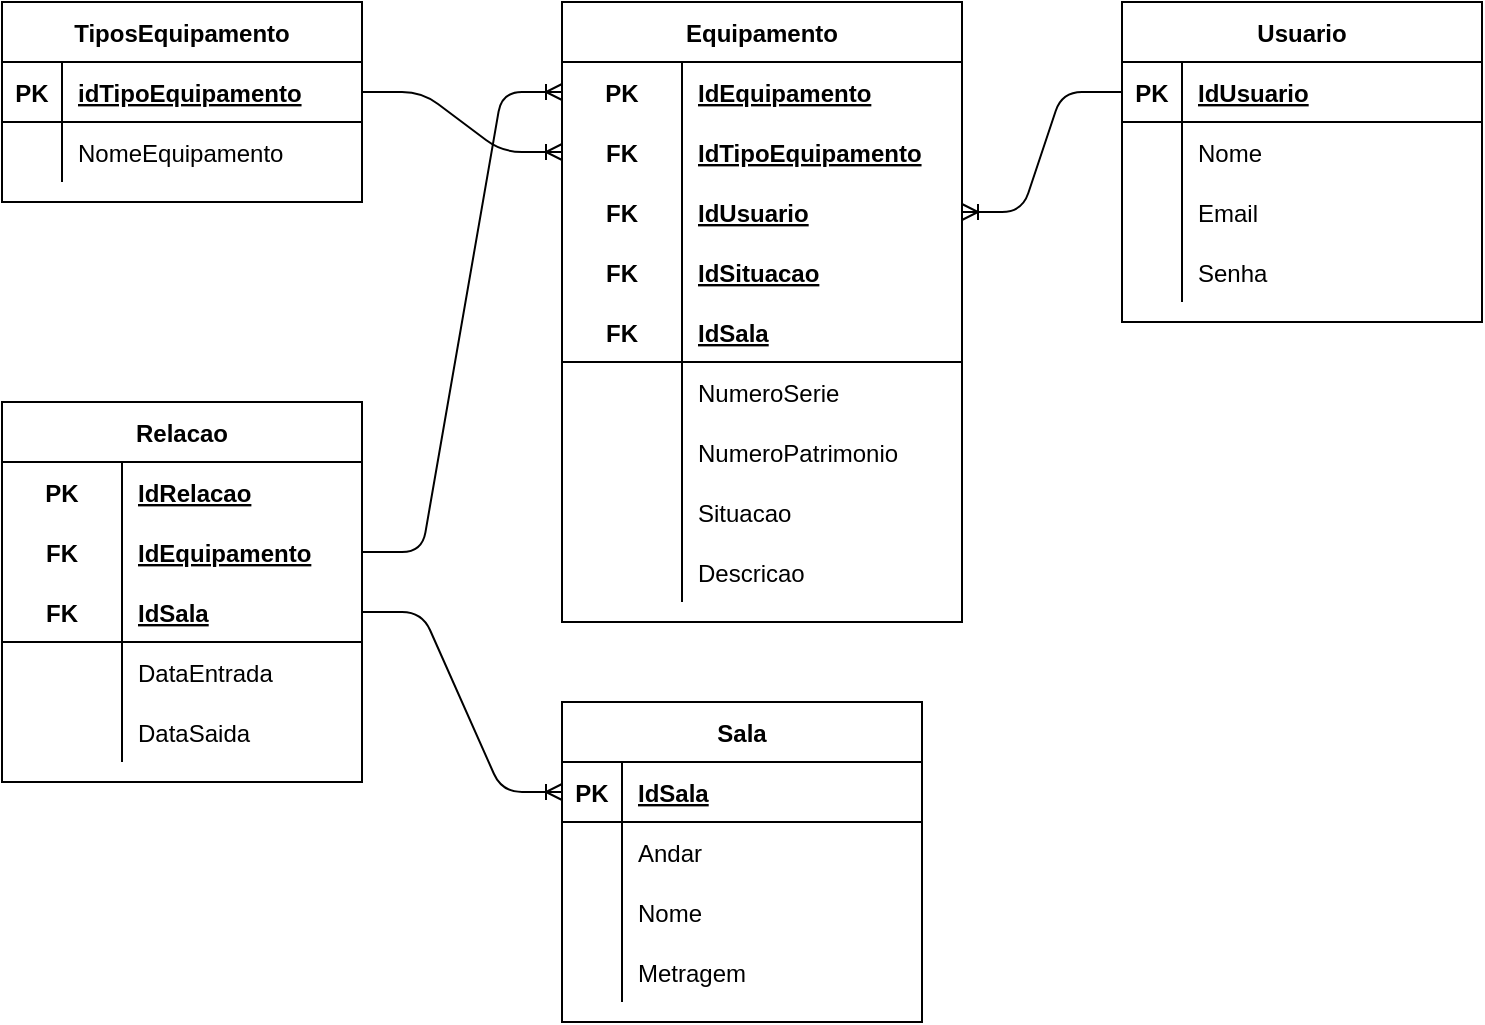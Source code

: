 <mxfile version="14.9.4" type="device"><diagram id="HSbzaU0L8GzWRoV1Gt3s" name="Page-1"><mxGraphModel dx="973" dy="532" grid="1" gridSize="10" guides="1" tooltips="1" connect="1" arrows="1" fold="1" page="1" pageScale="1" pageWidth="827" pageHeight="1169" math="0" shadow="0"><root><mxCell id="0"/><mxCell id="1" parent="0"/><mxCell id="iWEF6HWpDvfBCoPCTEes-1" value="TiposEquipamento" style="shape=table;startSize=30;container=1;collapsible=1;childLayout=tableLayout;fixedRows=1;rowLines=0;fontStyle=1;align=center;resizeLast=1;" parent="1" vertex="1"><mxGeometry x="40" y="40" width="180" height="100" as="geometry"/></mxCell><mxCell id="iWEF6HWpDvfBCoPCTEes-2" value="" style="shape=partialRectangle;collapsible=0;dropTarget=0;pointerEvents=0;fillColor=none;top=0;left=0;bottom=1;right=0;points=[[0,0.5],[1,0.5]];portConstraint=eastwest;" parent="iWEF6HWpDvfBCoPCTEes-1" vertex="1"><mxGeometry y="30" width="180" height="30" as="geometry"/></mxCell><mxCell id="iWEF6HWpDvfBCoPCTEes-3" value="PK" style="shape=partialRectangle;connectable=0;fillColor=none;top=0;left=0;bottom=0;right=0;fontStyle=1;overflow=hidden;" parent="iWEF6HWpDvfBCoPCTEes-2" vertex="1"><mxGeometry width="30" height="30" as="geometry"/></mxCell><mxCell id="iWEF6HWpDvfBCoPCTEes-4" value="idTipoEquipamento" style="shape=partialRectangle;connectable=0;fillColor=none;top=0;left=0;bottom=0;right=0;align=left;spacingLeft=6;fontStyle=5;overflow=hidden;" parent="iWEF6HWpDvfBCoPCTEes-2" vertex="1"><mxGeometry x="30" width="150" height="30" as="geometry"/></mxCell><mxCell id="iWEF6HWpDvfBCoPCTEes-5" value="" style="shape=partialRectangle;collapsible=0;dropTarget=0;pointerEvents=0;fillColor=none;top=0;left=0;bottom=0;right=0;points=[[0,0.5],[1,0.5]];portConstraint=eastwest;" parent="iWEF6HWpDvfBCoPCTEes-1" vertex="1"><mxGeometry y="60" width="180" height="30" as="geometry"/></mxCell><mxCell id="iWEF6HWpDvfBCoPCTEes-6" value="" style="shape=partialRectangle;connectable=0;fillColor=none;top=0;left=0;bottom=0;right=0;editable=1;overflow=hidden;" parent="iWEF6HWpDvfBCoPCTEes-5" vertex="1"><mxGeometry width="30" height="30" as="geometry"/></mxCell><mxCell id="iWEF6HWpDvfBCoPCTEes-7" value="NomeEquipamento" style="shape=partialRectangle;connectable=0;fillColor=none;top=0;left=0;bottom=0;right=0;align=left;spacingLeft=6;overflow=hidden;" parent="iWEF6HWpDvfBCoPCTEes-5" vertex="1"><mxGeometry x="30" width="150" height="30" as="geometry"/></mxCell><mxCell id="iWEF6HWpDvfBCoPCTEes-27" value="Sala" style="shape=table;startSize=30;container=1;collapsible=1;childLayout=tableLayout;fixedRows=1;rowLines=0;fontStyle=1;align=center;resizeLast=1;" parent="1" vertex="1"><mxGeometry x="320" y="390" width="180" height="160" as="geometry"/></mxCell><mxCell id="iWEF6HWpDvfBCoPCTEes-28" value="" style="shape=partialRectangle;collapsible=0;dropTarget=0;pointerEvents=0;fillColor=none;top=0;left=0;bottom=1;right=0;points=[[0,0.5],[1,0.5]];portConstraint=eastwest;" parent="iWEF6HWpDvfBCoPCTEes-27" vertex="1"><mxGeometry y="30" width="180" height="30" as="geometry"/></mxCell><mxCell id="iWEF6HWpDvfBCoPCTEes-29" value="PK" style="shape=partialRectangle;connectable=0;fillColor=none;top=0;left=0;bottom=0;right=0;fontStyle=1;overflow=hidden;" parent="iWEF6HWpDvfBCoPCTEes-28" vertex="1"><mxGeometry width="30" height="30" as="geometry"/></mxCell><mxCell id="iWEF6HWpDvfBCoPCTEes-30" value="IdSala" style="shape=partialRectangle;connectable=0;fillColor=none;top=0;left=0;bottom=0;right=0;align=left;spacingLeft=6;fontStyle=5;overflow=hidden;" parent="iWEF6HWpDvfBCoPCTEes-28" vertex="1"><mxGeometry x="30" width="150" height="30" as="geometry"/></mxCell><mxCell id="iWEF6HWpDvfBCoPCTEes-31" value="" style="shape=partialRectangle;collapsible=0;dropTarget=0;pointerEvents=0;fillColor=none;top=0;left=0;bottom=0;right=0;points=[[0,0.5],[1,0.5]];portConstraint=eastwest;" parent="iWEF6HWpDvfBCoPCTEes-27" vertex="1"><mxGeometry y="60" width="180" height="30" as="geometry"/></mxCell><mxCell id="iWEF6HWpDvfBCoPCTEes-32" value="" style="shape=partialRectangle;connectable=0;fillColor=none;top=0;left=0;bottom=0;right=0;editable=1;overflow=hidden;" parent="iWEF6HWpDvfBCoPCTEes-31" vertex="1"><mxGeometry width="30" height="30" as="geometry"/></mxCell><mxCell id="iWEF6HWpDvfBCoPCTEes-33" value="Andar" style="shape=partialRectangle;connectable=0;fillColor=none;top=0;left=0;bottom=0;right=0;align=left;spacingLeft=6;overflow=hidden;" parent="iWEF6HWpDvfBCoPCTEes-31" vertex="1"><mxGeometry x="30" width="150" height="30" as="geometry"/></mxCell><mxCell id="iWEF6HWpDvfBCoPCTEes-34" value="" style="shape=partialRectangle;collapsible=0;dropTarget=0;pointerEvents=0;fillColor=none;top=0;left=0;bottom=0;right=0;points=[[0,0.5],[1,0.5]];portConstraint=eastwest;" parent="iWEF6HWpDvfBCoPCTEes-27" vertex="1"><mxGeometry y="90" width="180" height="30" as="geometry"/></mxCell><mxCell id="iWEF6HWpDvfBCoPCTEes-35" value="" style="shape=partialRectangle;connectable=0;fillColor=none;top=0;left=0;bottom=0;right=0;editable=1;overflow=hidden;" parent="iWEF6HWpDvfBCoPCTEes-34" vertex="1"><mxGeometry width="30" height="30" as="geometry"/></mxCell><mxCell id="iWEF6HWpDvfBCoPCTEes-36" value="Nome" style="shape=partialRectangle;connectable=0;fillColor=none;top=0;left=0;bottom=0;right=0;align=left;spacingLeft=6;overflow=hidden;" parent="iWEF6HWpDvfBCoPCTEes-34" vertex="1"><mxGeometry x="30" width="150" height="30" as="geometry"/></mxCell><mxCell id="iWEF6HWpDvfBCoPCTEes-37" value="" style="shape=partialRectangle;collapsible=0;dropTarget=0;pointerEvents=0;fillColor=none;top=0;left=0;bottom=0;right=0;points=[[0,0.5],[1,0.5]];portConstraint=eastwest;" parent="iWEF6HWpDvfBCoPCTEes-27" vertex="1"><mxGeometry y="120" width="180" height="30" as="geometry"/></mxCell><mxCell id="iWEF6HWpDvfBCoPCTEes-38" value="" style="shape=partialRectangle;connectable=0;fillColor=none;top=0;left=0;bottom=0;right=0;editable=1;overflow=hidden;" parent="iWEF6HWpDvfBCoPCTEes-37" vertex="1"><mxGeometry width="30" height="30" as="geometry"/></mxCell><mxCell id="iWEF6HWpDvfBCoPCTEes-39" value="Metragem" style="shape=partialRectangle;connectable=0;fillColor=none;top=0;left=0;bottom=0;right=0;align=left;spacingLeft=6;overflow=hidden;" parent="iWEF6HWpDvfBCoPCTEes-37" vertex="1"><mxGeometry x="30" width="150" height="30" as="geometry"/></mxCell><mxCell id="iWEF6HWpDvfBCoPCTEes-40" value="Usuario" style="shape=table;startSize=30;container=1;collapsible=1;childLayout=tableLayout;fixedRows=1;rowLines=0;fontStyle=1;align=center;resizeLast=1;" parent="1" vertex="1"><mxGeometry x="600" y="40" width="180" height="160" as="geometry"/></mxCell><mxCell id="iWEF6HWpDvfBCoPCTEes-41" value="" style="shape=partialRectangle;collapsible=0;dropTarget=0;pointerEvents=0;fillColor=none;top=0;left=0;bottom=1;right=0;points=[[0,0.5],[1,0.5]];portConstraint=eastwest;" parent="iWEF6HWpDvfBCoPCTEes-40" vertex="1"><mxGeometry y="30" width="180" height="30" as="geometry"/></mxCell><mxCell id="iWEF6HWpDvfBCoPCTEes-42" value="PK" style="shape=partialRectangle;connectable=0;fillColor=none;top=0;left=0;bottom=0;right=0;fontStyle=1;overflow=hidden;" parent="iWEF6HWpDvfBCoPCTEes-41" vertex="1"><mxGeometry width="30" height="30" as="geometry"/></mxCell><mxCell id="iWEF6HWpDvfBCoPCTEes-43" value="IdUsuario" style="shape=partialRectangle;connectable=0;fillColor=none;top=0;left=0;bottom=0;right=0;align=left;spacingLeft=6;fontStyle=5;overflow=hidden;" parent="iWEF6HWpDvfBCoPCTEes-41" vertex="1"><mxGeometry x="30" width="150" height="30" as="geometry"/></mxCell><mxCell id="iWEF6HWpDvfBCoPCTEes-44" value="" style="shape=partialRectangle;collapsible=0;dropTarget=0;pointerEvents=0;fillColor=none;top=0;left=0;bottom=0;right=0;points=[[0,0.5],[1,0.5]];portConstraint=eastwest;" parent="iWEF6HWpDvfBCoPCTEes-40" vertex="1"><mxGeometry y="60" width="180" height="30" as="geometry"/></mxCell><mxCell id="iWEF6HWpDvfBCoPCTEes-45" value="" style="shape=partialRectangle;connectable=0;fillColor=none;top=0;left=0;bottom=0;right=0;editable=1;overflow=hidden;" parent="iWEF6HWpDvfBCoPCTEes-44" vertex="1"><mxGeometry width="30" height="30" as="geometry"/></mxCell><mxCell id="iWEF6HWpDvfBCoPCTEes-46" value="Nome" style="shape=partialRectangle;connectable=0;fillColor=none;top=0;left=0;bottom=0;right=0;align=left;spacingLeft=6;overflow=hidden;" parent="iWEF6HWpDvfBCoPCTEes-44" vertex="1"><mxGeometry x="30" width="150" height="30" as="geometry"/></mxCell><mxCell id="iWEF6HWpDvfBCoPCTEes-47" value="" style="shape=partialRectangle;collapsible=0;dropTarget=0;pointerEvents=0;fillColor=none;top=0;left=0;bottom=0;right=0;points=[[0,0.5],[1,0.5]];portConstraint=eastwest;" parent="iWEF6HWpDvfBCoPCTEes-40" vertex="1"><mxGeometry y="90" width="180" height="30" as="geometry"/></mxCell><mxCell id="iWEF6HWpDvfBCoPCTEes-48" value="" style="shape=partialRectangle;connectable=0;fillColor=none;top=0;left=0;bottom=0;right=0;editable=1;overflow=hidden;" parent="iWEF6HWpDvfBCoPCTEes-47" vertex="1"><mxGeometry width="30" height="30" as="geometry"/></mxCell><mxCell id="iWEF6HWpDvfBCoPCTEes-49" value="Email" style="shape=partialRectangle;connectable=0;fillColor=none;top=0;left=0;bottom=0;right=0;align=left;spacingLeft=6;overflow=hidden;" parent="iWEF6HWpDvfBCoPCTEes-47" vertex="1"><mxGeometry x="30" width="150" height="30" as="geometry"/></mxCell><mxCell id="iWEF6HWpDvfBCoPCTEes-50" value="" style="shape=partialRectangle;collapsible=0;dropTarget=0;pointerEvents=0;fillColor=none;top=0;left=0;bottom=0;right=0;points=[[0,0.5],[1,0.5]];portConstraint=eastwest;" parent="iWEF6HWpDvfBCoPCTEes-40" vertex="1"><mxGeometry y="120" width="180" height="30" as="geometry"/></mxCell><mxCell id="iWEF6HWpDvfBCoPCTEes-51" value="" style="shape=partialRectangle;connectable=0;fillColor=none;top=0;left=0;bottom=0;right=0;editable=1;overflow=hidden;" parent="iWEF6HWpDvfBCoPCTEes-50" vertex="1"><mxGeometry width="30" height="30" as="geometry"/></mxCell><mxCell id="iWEF6HWpDvfBCoPCTEes-52" value="Senha" style="shape=partialRectangle;connectable=0;fillColor=none;top=0;left=0;bottom=0;right=0;align=left;spacingLeft=6;overflow=hidden;" parent="iWEF6HWpDvfBCoPCTEes-50" vertex="1"><mxGeometry x="30" width="150" height="30" as="geometry"/></mxCell><mxCell id="iWEF6HWpDvfBCoPCTEes-69" value="Equipamento" style="shape=table;startSize=30;container=1;collapsible=1;childLayout=tableLayout;fixedRows=1;rowLines=0;fontStyle=1;align=center;resizeLast=1;" parent="1" vertex="1"><mxGeometry x="320" y="40" width="200" height="310" as="geometry"/></mxCell><mxCell id="iWEF6HWpDvfBCoPCTEes-70" value="" style="shape=partialRectangle;collapsible=0;dropTarget=0;pointerEvents=0;fillColor=none;top=0;left=0;bottom=0;right=0;points=[[0,0.5],[1,0.5]];portConstraint=eastwest;" parent="iWEF6HWpDvfBCoPCTEes-69" vertex="1"><mxGeometry y="30" width="200" height="30" as="geometry"/></mxCell><mxCell id="iWEF6HWpDvfBCoPCTEes-71" value="PK" style="shape=partialRectangle;connectable=0;fillColor=none;top=0;left=0;bottom=0;right=0;fontStyle=1;overflow=hidden;" parent="iWEF6HWpDvfBCoPCTEes-70" vertex="1"><mxGeometry width="60" height="30" as="geometry"/></mxCell><mxCell id="iWEF6HWpDvfBCoPCTEes-72" value="IdEquipamento" style="shape=partialRectangle;connectable=0;fillColor=none;top=0;left=0;bottom=0;right=0;align=left;spacingLeft=6;fontStyle=5;overflow=hidden;" parent="iWEF6HWpDvfBCoPCTEes-70" vertex="1"><mxGeometry x="60" width="140" height="30" as="geometry"/></mxCell><mxCell id="iWEF6HWpDvfBCoPCTEes-82" value="" style="shape=partialRectangle;collapsible=0;dropTarget=0;pointerEvents=0;fillColor=none;top=0;left=0;bottom=0;right=0;points=[[0,0.5],[1,0.5]];portConstraint=eastwest;" parent="iWEF6HWpDvfBCoPCTEes-69" vertex="1"><mxGeometry y="60" width="200" height="30" as="geometry"/></mxCell><mxCell id="iWEF6HWpDvfBCoPCTEes-83" value="FK" style="shape=partialRectangle;connectable=0;fillColor=none;top=0;left=0;bottom=0;right=0;fontStyle=1;overflow=hidden;" parent="iWEF6HWpDvfBCoPCTEes-82" vertex="1"><mxGeometry width="60" height="30" as="geometry"/></mxCell><mxCell id="iWEF6HWpDvfBCoPCTEes-84" value="IdTipoEquipamento" style="shape=partialRectangle;connectable=0;fillColor=none;top=0;left=0;bottom=0;right=0;align=left;spacingLeft=6;fontStyle=5;overflow=hidden;" parent="iWEF6HWpDvfBCoPCTEes-82" vertex="1"><mxGeometry x="60" width="140" height="30" as="geometry"/></mxCell><mxCell id="4TEM8fG4UJMwqoZNFLlU-1" value="" style="shape=partialRectangle;collapsible=0;dropTarget=0;pointerEvents=0;fillColor=none;top=0;left=0;bottom=0;right=0;points=[[0,0.5],[1,0.5]];portConstraint=eastwest;" vertex="1" parent="iWEF6HWpDvfBCoPCTEes-69"><mxGeometry y="90" width="200" height="30" as="geometry"/></mxCell><mxCell id="4TEM8fG4UJMwqoZNFLlU-2" value="FK" style="shape=partialRectangle;connectable=0;fillColor=none;top=0;left=0;bottom=0;right=0;fontStyle=1;overflow=hidden;" vertex="1" parent="4TEM8fG4UJMwqoZNFLlU-1"><mxGeometry width="60" height="30" as="geometry"/></mxCell><mxCell id="4TEM8fG4UJMwqoZNFLlU-3" value="IdUsuario" style="shape=partialRectangle;connectable=0;fillColor=none;top=0;left=0;bottom=0;right=0;align=left;spacingLeft=6;fontStyle=5;overflow=hidden;" vertex="1" parent="4TEM8fG4UJMwqoZNFLlU-1"><mxGeometry x="60" width="140" height="30" as="geometry"/></mxCell><mxCell id="iWEF6HWpDvfBCoPCTEes-93" value="" style="shape=partialRectangle;collapsible=0;dropTarget=0;pointerEvents=0;fillColor=none;top=0;left=0;bottom=0;right=0;points=[[0,0.5],[1,0.5]];portConstraint=eastwest;" parent="iWEF6HWpDvfBCoPCTEes-69" vertex="1"><mxGeometry y="120" width="200" height="30" as="geometry"/></mxCell><mxCell id="iWEF6HWpDvfBCoPCTEes-94" value="FK" style="shape=partialRectangle;connectable=0;fillColor=none;top=0;left=0;bottom=0;right=0;fontStyle=1;overflow=hidden;" parent="iWEF6HWpDvfBCoPCTEes-93" vertex="1"><mxGeometry width="60" height="30" as="geometry"/></mxCell><mxCell id="iWEF6HWpDvfBCoPCTEes-95" value="IdSituacao" style="shape=partialRectangle;connectable=0;fillColor=none;top=0;left=0;bottom=0;right=0;align=left;spacingLeft=6;fontStyle=5;overflow=hidden;" parent="iWEF6HWpDvfBCoPCTEes-93" vertex="1"><mxGeometry x="60" width="140" height="30" as="geometry"/></mxCell><mxCell id="iWEF6HWpDvfBCoPCTEes-73" value="" style="shape=partialRectangle;collapsible=0;dropTarget=0;pointerEvents=0;fillColor=none;top=0;left=0;bottom=1;right=0;points=[[0,0.5],[1,0.5]];portConstraint=eastwest;" parent="iWEF6HWpDvfBCoPCTEes-69" vertex="1"><mxGeometry y="150" width="200" height="30" as="geometry"/></mxCell><mxCell id="iWEF6HWpDvfBCoPCTEes-74" value="FK" style="shape=partialRectangle;connectable=0;fillColor=none;top=0;left=0;bottom=0;right=0;fontStyle=1;overflow=hidden;" parent="iWEF6HWpDvfBCoPCTEes-73" vertex="1"><mxGeometry width="60" height="30" as="geometry"/></mxCell><mxCell id="iWEF6HWpDvfBCoPCTEes-75" value="IdSala" style="shape=partialRectangle;connectable=0;fillColor=none;top=0;left=0;bottom=0;right=0;align=left;spacingLeft=6;fontStyle=5;overflow=hidden;" parent="iWEF6HWpDvfBCoPCTEes-73" vertex="1"><mxGeometry x="60" width="140" height="30" as="geometry"/></mxCell><mxCell id="iWEF6HWpDvfBCoPCTEes-76" value="" style="shape=partialRectangle;collapsible=0;dropTarget=0;pointerEvents=0;fillColor=none;top=0;left=0;bottom=0;right=0;points=[[0,0.5],[1,0.5]];portConstraint=eastwest;" parent="iWEF6HWpDvfBCoPCTEes-69" vertex="1"><mxGeometry y="180" width="200" height="30" as="geometry"/></mxCell><mxCell id="iWEF6HWpDvfBCoPCTEes-77" value="" style="shape=partialRectangle;connectable=0;fillColor=none;top=0;left=0;bottom=0;right=0;editable=1;overflow=hidden;" parent="iWEF6HWpDvfBCoPCTEes-76" vertex="1"><mxGeometry width="60" height="30" as="geometry"/></mxCell><mxCell id="iWEF6HWpDvfBCoPCTEes-78" value="NumeroSerie" style="shape=partialRectangle;connectable=0;fillColor=none;top=0;left=0;bottom=0;right=0;align=left;spacingLeft=6;overflow=hidden;" parent="iWEF6HWpDvfBCoPCTEes-76" vertex="1"><mxGeometry x="60" width="140" height="30" as="geometry"/></mxCell><mxCell id="iWEF6HWpDvfBCoPCTEes-79" value="" style="shape=partialRectangle;collapsible=0;dropTarget=0;pointerEvents=0;fillColor=none;top=0;left=0;bottom=0;right=0;points=[[0,0.5],[1,0.5]];portConstraint=eastwest;" parent="iWEF6HWpDvfBCoPCTEes-69" vertex="1"><mxGeometry y="210" width="200" height="30" as="geometry"/></mxCell><mxCell id="iWEF6HWpDvfBCoPCTEes-80" value="" style="shape=partialRectangle;connectable=0;fillColor=none;top=0;left=0;bottom=0;right=0;editable=1;overflow=hidden;" parent="iWEF6HWpDvfBCoPCTEes-79" vertex="1"><mxGeometry width="60" height="30" as="geometry"/></mxCell><mxCell id="iWEF6HWpDvfBCoPCTEes-81" value="NumeroPatrimonio" style="shape=partialRectangle;connectable=0;fillColor=none;top=0;left=0;bottom=0;right=0;align=left;spacingLeft=6;overflow=hidden;" parent="iWEF6HWpDvfBCoPCTEes-79" vertex="1"><mxGeometry x="60" width="140" height="30" as="geometry"/></mxCell><mxCell id="4TEM8fG4UJMwqoZNFLlU-18" value="" style="shape=partialRectangle;collapsible=0;dropTarget=0;pointerEvents=0;fillColor=none;top=0;left=0;bottom=0;right=0;points=[[0,0.5],[1,0.5]];portConstraint=eastwest;" vertex="1" parent="iWEF6HWpDvfBCoPCTEes-69"><mxGeometry y="240" width="200" height="30" as="geometry"/></mxCell><mxCell id="4TEM8fG4UJMwqoZNFLlU-19" value="" style="shape=partialRectangle;connectable=0;fillColor=none;top=0;left=0;bottom=0;right=0;editable=1;overflow=hidden;" vertex="1" parent="4TEM8fG4UJMwqoZNFLlU-18"><mxGeometry width="60" height="30" as="geometry"/></mxCell><mxCell id="4TEM8fG4UJMwqoZNFLlU-20" value="Situacao" style="shape=partialRectangle;connectable=0;fillColor=none;top=0;left=0;bottom=0;right=0;align=left;spacingLeft=6;overflow=hidden;" vertex="1" parent="4TEM8fG4UJMwqoZNFLlU-18"><mxGeometry x="60" width="140" height="30" as="geometry"/></mxCell><mxCell id="iWEF6HWpDvfBCoPCTEes-85" value="" style="shape=partialRectangle;collapsible=0;dropTarget=0;pointerEvents=0;fillColor=none;top=0;left=0;bottom=0;right=0;points=[[0,0.5],[1,0.5]];portConstraint=eastwest;" parent="iWEF6HWpDvfBCoPCTEes-69" vertex="1"><mxGeometry y="270" width="200" height="30" as="geometry"/></mxCell><mxCell id="iWEF6HWpDvfBCoPCTEes-86" value="" style="shape=partialRectangle;connectable=0;fillColor=none;top=0;left=0;bottom=0;right=0;editable=1;overflow=hidden;" parent="iWEF6HWpDvfBCoPCTEes-85" vertex="1"><mxGeometry width="60" height="30" as="geometry"/></mxCell><mxCell id="iWEF6HWpDvfBCoPCTEes-87" value="Descricao" style="shape=partialRectangle;connectable=0;fillColor=none;top=0;left=0;bottom=0;right=0;align=left;spacingLeft=6;overflow=hidden;" parent="iWEF6HWpDvfBCoPCTEes-85" vertex="1"><mxGeometry x="60" width="140" height="30" as="geometry"/></mxCell><mxCell id="iWEF6HWpDvfBCoPCTEes-88" value="" style="edgeStyle=entityRelationEdgeStyle;fontSize=12;html=1;endArrow=ERoneToMany;exitX=1;exitY=0.5;exitDx=0;exitDy=0;entryX=0;entryY=0.5;entryDx=0;entryDy=0;" parent="1" source="iWEF6HWpDvfBCoPCTEes-2" target="iWEF6HWpDvfBCoPCTEes-82" edge="1"><mxGeometry width="100" height="100" relative="1" as="geometry"><mxPoint x="400" y="240" as="sourcePoint"/><mxPoint x="500" y="140" as="targetPoint"/></mxGeometry></mxCell><mxCell id="4TEM8fG4UJMwqoZNFLlU-4" value="" style="edgeStyle=entityRelationEdgeStyle;fontSize=12;html=1;endArrow=ERoneToMany;exitX=0;exitY=0.5;exitDx=0;exitDy=0;entryX=1;entryY=0.5;entryDx=0;entryDy=0;" edge="1" parent="1" source="iWEF6HWpDvfBCoPCTEes-41" target="4TEM8fG4UJMwqoZNFLlU-1"><mxGeometry width="100" height="100" relative="1" as="geometry"><mxPoint x="440" y="260" as="sourcePoint"/><mxPoint x="540" y="160" as="targetPoint"/></mxGeometry></mxCell><mxCell id="4TEM8fG4UJMwqoZNFLlU-5" value="Relacao" style="shape=table;startSize=30;container=1;collapsible=1;childLayout=tableLayout;fixedRows=1;rowLines=0;fontStyle=1;align=center;resizeLast=1;" vertex="1" parent="1"><mxGeometry x="40" y="240" width="180" height="190" as="geometry"/></mxCell><mxCell id="4TEM8fG4UJMwqoZNFLlU-6" value="" style="shape=partialRectangle;collapsible=0;dropTarget=0;pointerEvents=0;fillColor=none;top=0;left=0;bottom=0;right=0;points=[[0,0.5],[1,0.5]];portConstraint=eastwest;" vertex="1" parent="4TEM8fG4UJMwqoZNFLlU-5"><mxGeometry y="30" width="180" height="30" as="geometry"/></mxCell><mxCell id="4TEM8fG4UJMwqoZNFLlU-7" value="PK" style="shape=partialRectangle;connectable=0;fillColor=none;top=0;left=0;bottom=0;right=0;fontStyle=1;overflow=hidden;" vertex="1" parent="4TEM8fG4UJMwqoZNFLlU-6"><mxGeometry width="60" height="30" as="geometry"/></mxCell><mxCell id="4TEM8fG4UJMwqoZNFLlU-8" value="IdRelacao" style="shape=partialRectangle;connectable=0;fillColor=none;top=0;left=0;bottom=0;right=0;align=left;spacingLeft=6;fontStyle=5;overflow=hidden;" vertex="1" parent="4TEM8fG4UJMwqoZNFLlU-6"><mxGeometry x="60" width="120" height="30" as="geometry"/></mxCell><mxCell id="4TEM8fG4UJMwqoZNFLlU-21" value="" style="shape=partialRectangle;collapsible=0;dropTarget=0;pointerEvents=0;fillColor=none;top=0;left=0;bottom=0;right=0;points=[[0,0.5],[1,0.5]];portConstraint=eastwest;" vertex="1" parent="4TEM8fG4UJMwqoZNFLlU-5"><mxGeometry y="60" width="180" height="30" as="geometry"/></mxCell><mxCell id="4TEM8fG4UJMwqoZNFLlU-22" value="FK" style="shape=partialRectangle;connectable=0;fillColor=none;top=0;left=0;bottom=0;right=0;fontStyle=1;overflow=hidden;" vertex="1" parent="4TEM8fG4UJMwqoZNFLlU-21"><mxGeometry width="60" height="30" as="geometry"/></mxCell><mxCell id="4TEM8fG4UJMwqoZNFLlU-23" value="IdEquipamento" style="shape=partialRectangle;connectable=0;fillColor=none;top=0;left=0;bottom=0;right=0;align=left;spacingLeft=6;fontStyle=5;overflow=hidden;" vertex="1" parent="4TEM8fG4UJMwqoZNFLlU-21"><mxGeometry x="60" width="120" height="30" as="geometry"/></mxCell><mxCell id="4TEM8fG4UJMwqoZNFLlU-9" value="" style="shape=partialRectangle;collapsible=0;dropTarget=0;pointerEvents=0;fillColor=none;top=0;left=0;bottom=1;right=0;points=[[0,0.5],[1,0.5]];portConstraint=eastwest;" vertex="1" parent="4TEM8fG4UJMwqoZNFLlU-5"><mxGeometry y="90" width="180" height="30" as="geometry"/></mxCell><mxCell id="4TEM8fG4UJMwqoZNFLlU-10" value="FK" style="shape=partialRectangle;connectable=0;fillColor=none;top=0;left=0;bottom=0;right=0;fontStyle=1;overflow=hidden;" vertex="1" parent="4TEM8fG4UJMwqoZNFLlU-9"><mxGeometry width="60" height="30" as="geometry"/></mxCell><mxCell id="4TEM8fG4UJMwqoZNFLlU-11" value="IdSala" style="shape=partialRectangle;connectable=0;fillColor=none;top=0;left=0;bottom=0;right=0;align=left;spacingLeft=6;fontStyle=5;overflow=hidden;" vertex="1" parent="4TEM8fG4UJMwqoZNFLlU-9"><mxGeometry x="60" width="120" height="30" as="geometry"/></mxCell><mxCell id="4TEM8fG4UJMwqoZNFLlU-12" value="" style="shape=partialRectangle;collapsible=0;dropTarget=0;pointerEvents=0;fillColor=none;top=0;left=0;bottom=0;right=0;points=[[0,0.5],[1,0.5]];portConstraint=eastwest;" vertex="1" parent="4TEM8fG4UJMwqoZNFLlU-5"><mxGeometry y="120" width="180" height="30" as="geometry"/></mxCell><mxCell id="4TEM8fG4UJMwqoZNFLlU-13" value="" style="shape=partialRectangle;connectable=0;fillColor=none;top=0;left=0;bottom=0;right=0;editable=1;overflow=hidden;" vertex="1" parent="4TEM8fG4UJMwqoZNFLlU-12"><mxGeometry width="60" height="30" as="geometry"/></mxCell><mxCell id="4TEM8fG4UJMwqoZNFLlU-14" value="DataEntrada" style="shape=partialRectangle;connectable=0;fillColor=none;top=0;left=0;bottom=0;right=0;align=left;spacingLeft=6;overflow=hidden;" vertex="1" parent="4TEM8fG4UJMwqoZNFLlU-12"><mxGeometry x="60" width="120" height="30" as="geometry"/></mxCell><mxCell id="4TEM8fG4UJMwqoZNFLlU-15" value="" style="shape=partialRectangle;collapsible=0;dropTarget=0;pointerEvents=0;fillColor=none;top=0;left=0;bottom=0;right=0;points=[[0,0.5],[1,0.5]];portConstraint=eastwest;" vertex="1" parent="4TEM8fG4UJMwqoZNFLlU-5"><mxGeometry y="150" width="180" height="30" as="geometry"/></mxCell><mxCell id="4TEM8fG4UJMwqoZNFLlU-16" value="" style="shape=partialRectangle;connectable=0;fillColor=none;top=0;left=0;bottom=0;right=0;editable=1;overflow=hidden;" vertex="1" parent="4TEM8fG4UJMwqoZNFLlU-15"><mxGeometry width="60" height="30" as="geometry"/></mxCell><mxCell id="4TEM8fG4UJMwqoZNFLlU-17" value="DataSaida" style="shape=partialRectangle;connectable=0;fillColor=none;top=0;left=0;bottom=0;right=0;align=left;spacingLeft=6;overflow=hidden;" vertex="1" parent="4TEM8fG4UJMwqoZNFLlU-15"><mxGeometry x="60" width="120" height="30" as="geometry"/></mxCell><mxCell id="4TEM8fG4UJMwqoZNFLlU-24" value="" style="edgeStyle=entityRelationEdgeStyle;fontSize=12;html=1;endArrow=ERoneToMany;entryX=0;entryY=0.5;entryDx=0;entryDy=0;exitX=1;exitY=0.5;exitDx=0;exitDy=0;" edge="1" parent="1" source="4TEM8fG4UJMwqoZNFLlU-9" target="iWEF6HWpDvfBCoPCTEes-28"><mxGeometry width="100" height="100" relative="1" as="geometry"><mxPoint x="210" y="430" as="sourcePoint"/><mxPoint x="560" y="220" as="targetPoint"/></mxGeometry></mxCell><mxCell id="4TEM8fG4UJMwqoZNFLlU-25" value="" style="edgeStyle=entityRelationEdgeStyle;fontSize=12;html=1;endArrow=ERoneToMany;exitX=1;exitY=0.5;exitDx=0;exitDy=0;entryX=0;entryY=0.5;entryDx=0;entryDy=0;" edge="1" parent="1" source="4TEM8fG4UJMwqoZNFLlU-21" target="iWEF6HWpDvfBCoPCTEes-70"><mxGeometry width="100" height="100" relative="1" as="geometry"><mxPoint x="230" y="320" as="sourcePoint"/><mxPoint x="330" y="220" as="targetPoint"/></mxGeometry></mxCell></root></mxGraphModel></diagram></mxfile>